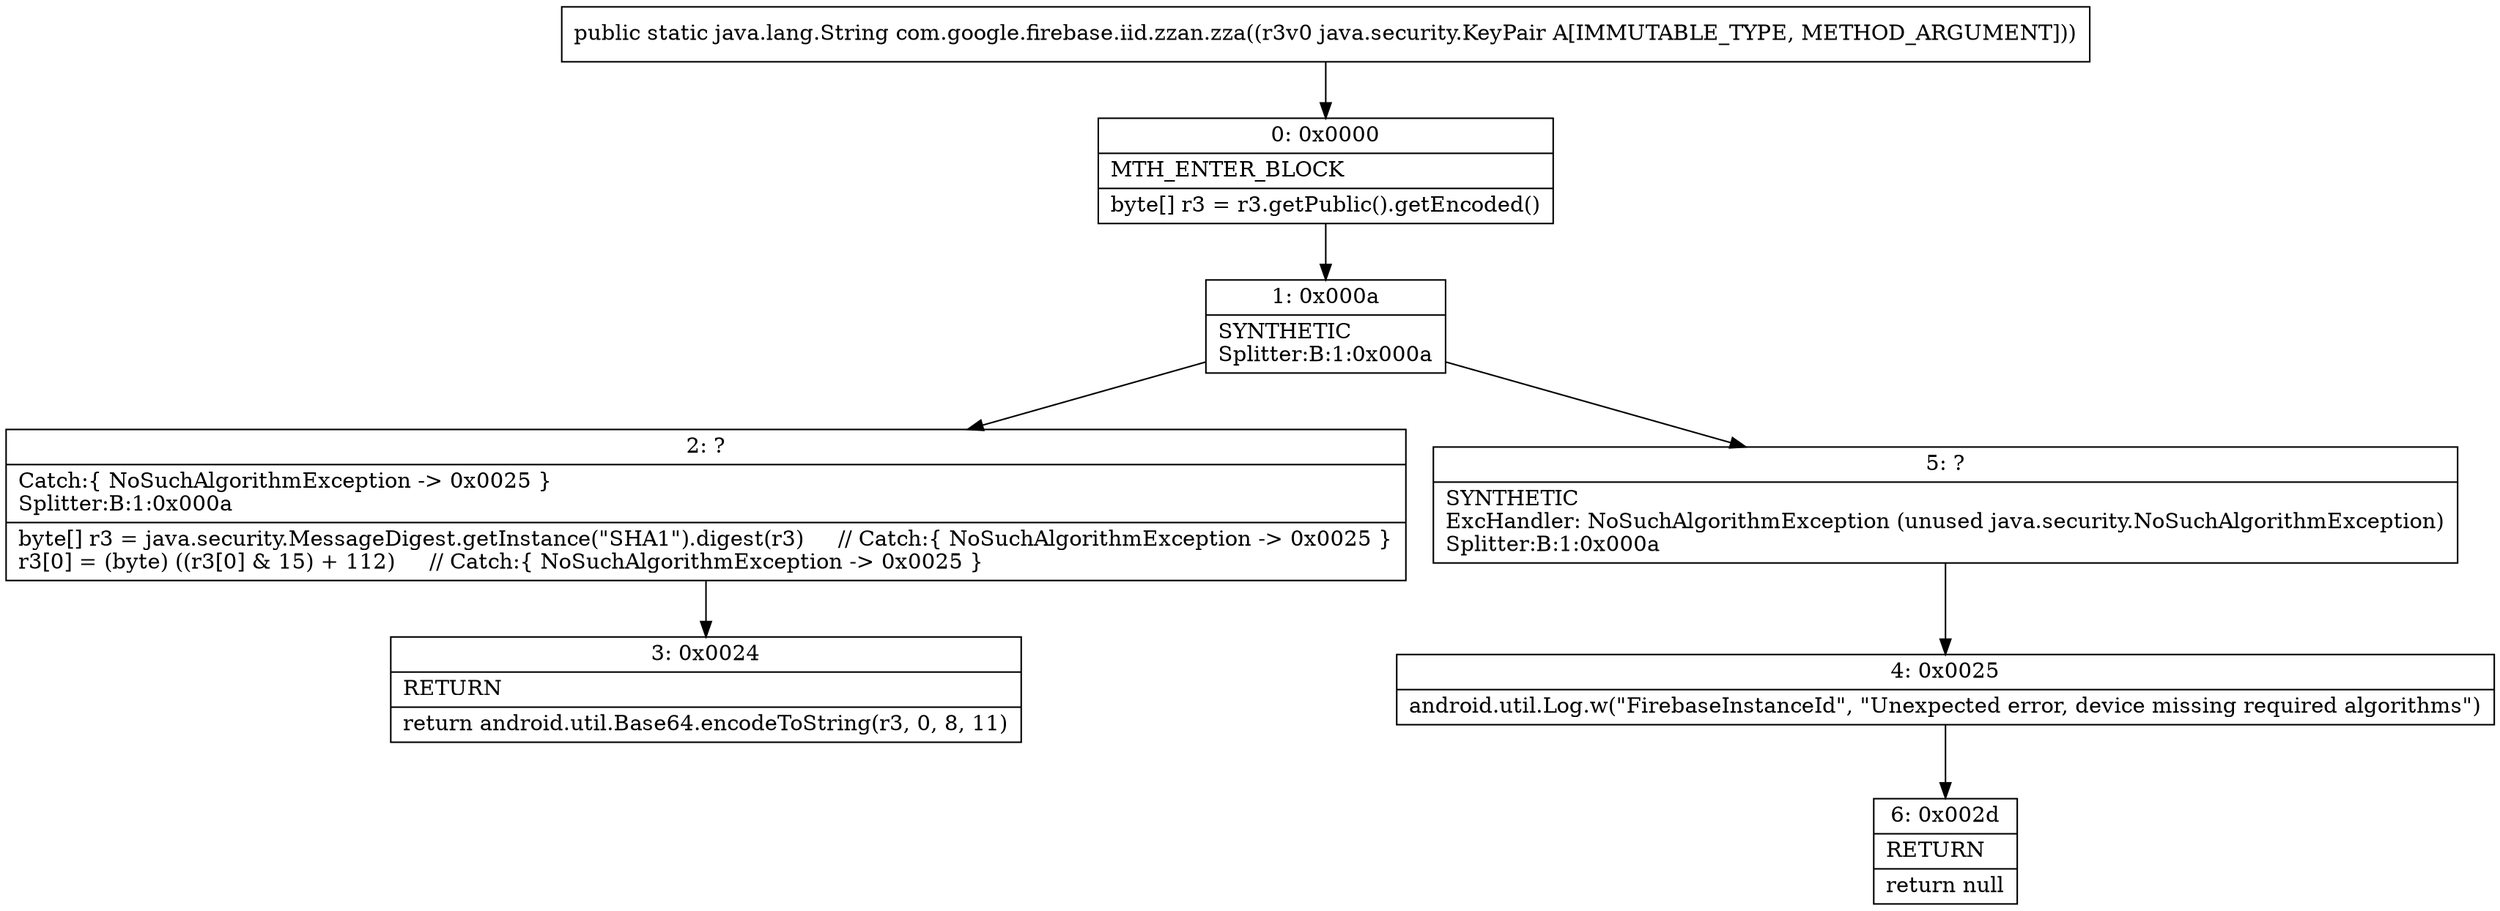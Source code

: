 digraph "CFG forcom.google.firebase.iid.zzan.zza(Ljava\/security\/KeyPair;)Ljava\/lang\/String;" {
Node_0 [shape=record,label="{0\:\ 0x0000|MTH_ENTER_BLOCK\l|byte[] r3 = r3.getPublic().getEncoded()\l}"];
Node_1 [shape=record,label="{1\:\ 0x000a|SYNTHETIC\lSplitter:B:1:0x000a\l}"];
Node_2 [shape=record,label="{2\:\ ?|Catch:\{ NoSuchAlgorithmException \-\> 0x0025 \}\lSplitter:B:1:0x000a\l|byte[] r3 = java.security.MessageDigest.getInstance(\"SHA1\").digest(r3)     \/\/ Catch:\{ NoSuchAlgorithmException \-\> 0x0025 \}\lr3[0] = (byte) ((r3[0] & 15) + 112)     \/\/ Catch:\{ NoSuchAlgorithmException \-\> 0x0025 \}\l}"];
Node_3 [shape=record,label="{3\:\ 0x0024|RETURN\l|return android.util.Base64.encodeToString(r3, 0, 8, 11)\l}"];
Node_4 [shape=record,label="{4\:\ 0x0025|android.util.Log.w(\"FirebaseInstanceId\", \"Unexpected error, device missing required algorithms\")\l}"];
Node_5 [shape=record,label="{5\:\ ?|SYNTHETIC\lExcHandler: NoSuchAlgorithmException (unused java.security.NoSuchAlgorithmException)\lSplitter:B:1:0x000a\l}"];
Node_6 [shape=record,label="{6\:\ 0x002d|RETURN\l|return null\l}"];
MethodNode[shape=record,label="{public static java.lang.String com.google.firebase.iid.zzan.zza((r3v0 java.security.KeyPair A[IMMUTABLE_TYPE, METHOD_ARGUMENT])) }"];
MethodNode -> Node_0;
Node_0 -> Node_1;
Node_1 -> Node_2;
Node_1 -> Node_5;
Node_2 -> Node_3;
Node_4 -> Node_6;
Node_5 -> Node_4;
}

